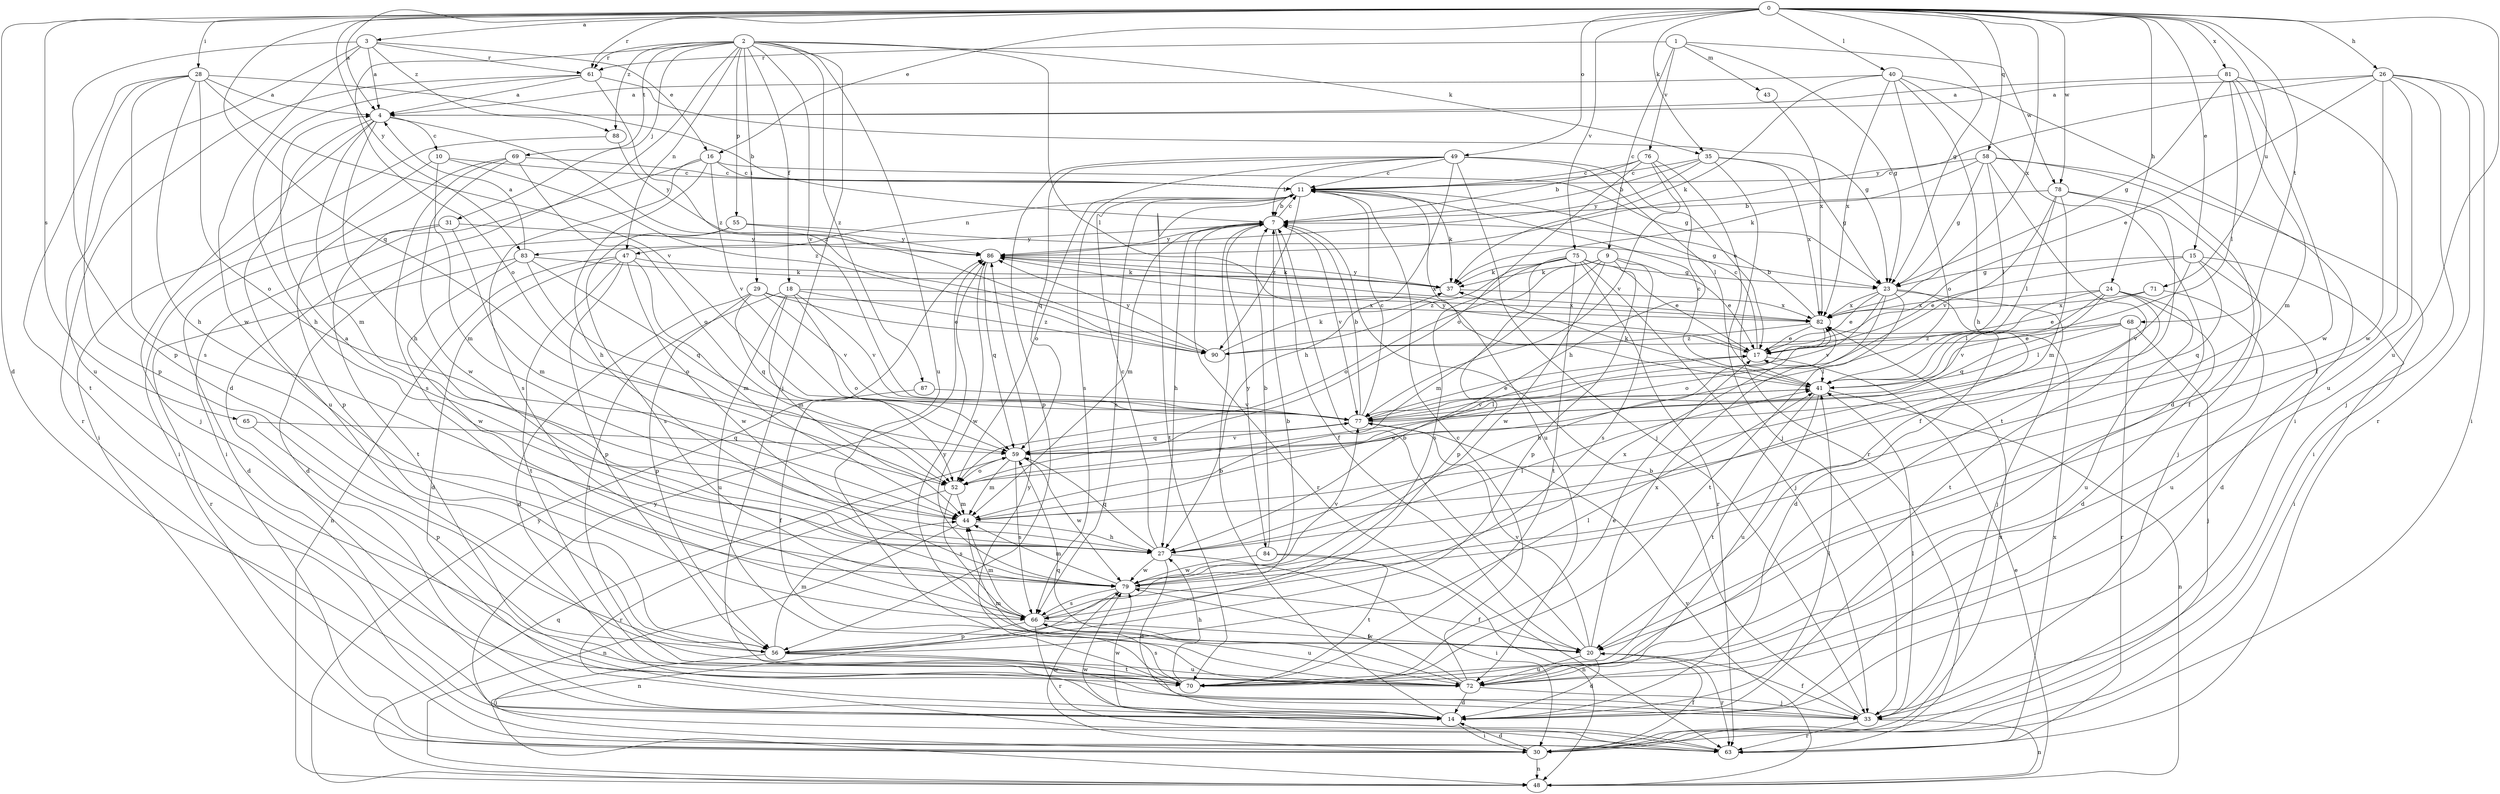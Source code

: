 strict digraph  {
0;
1;
2;
3;
4;
7;
9;
10;
11;
14;
15;
16;
17;
18;
20;
23;
24;
26;
27;
28;
29;
30;
31;
33;
35;
37;
40;
41;
43;
44;
47;
48;
49;
52;
55;
56;
58;
59;
61;
63;
65;
66;
68;
69;
70;
71;
72;
75;
76;
77;
78;
79;
81;
82;
83;
84;
86;
87;
88;
90;
0 -> 3  [label=a];
0 -> 4  [label=a];
0 -> 14  [label=d];
0 -> 15  [label=e];
0 -> 16  [label=e];
0 -> 23  [label=g];
0 -> 24  [label=h];
0 -> 26  [label=h];
0 -> 28  [label=i];
0 -> 35  [label=k];
0 -> 40  [label=l];
0 -> 49  [label=o];
0 -> 58  [label=q];
0 -> 59  [label=q];
0 -> 61  [label=r];
0 -> 65  [label=s];
0 -> 68  [label=t];
0 -> 71  [label=u];
0 -> 72  [label=u];
0 -> 75  [label=v];
0 -> 78  [label=w];
0 -> 81  [label=x];
0 -> 82  [label=x];
0 -> 83  [label=y];
1 -> 9  [label=c];
1 -> 23  [label=g];
1 -> 43  [label=m];
1 -> 61  [label=r];
1 -> 76  [label=v];
1 -> 78  [label=w];
2 -> 14  [label=d];
2 -> 18  [label=f];
2 -> 29  [label=i];
2 -> 31  [label=j];
2 -> 33  [label=j];
2 -> 35  [label=k];
2 -> 41  [label=l];
2 -> 47  [label=n];
2 -> 52  [label=o];
2 -> 55  [label=p];
2 -> 61  [label=r];
2 -> 69  [label=t];
2 -> 72  [label=u];
2 -> 77  [label=v];
2 -> 87  [label=z];
2 -> 88  [label=z];
3 -> 4  [label=a];
3 -> 16  [label=e];
3 -> 56  [label=p];
3 -> 61  [label=r];
3 -> 72  [label=u];
3 -> 79  [label=w];
3 -> 88  [label=z];
4 -> 10  [label=c];
4 -> 27  [label=h];
4 -> 33  [label=j];
4 -> 44  [label=m];
4 -> 72  [label=u];
4 -> 90  [label=z];
7 -> 11  [label=c];
7 -> 20  [label=f];
7 -> 27  [label=h];
7 -> 44  [label=m];
7 -> 63  [label=r];
7 -> 77  [label=v];
7 -> 83  [label=y];
7 -> 84  [label=y];
7 -> 86  [label=y];
9 -> 17  [label=e];
9 -> 37  [label=k];
9 -> 44  [label=m];
9 -> 52  [label=o];
9 -> 56  [label=p];
9 -> 66  [label=s];
9 -> 79  [label=w];
10 -> 11  [label=c];
10 -> 30  [label=i];
10 -> 44  [label=m];
10 -> 90  [label=z];
11 -> 7  [label=b];
11 -> 37  [label=k];
11 -> 47  [label=n];
11 -> 52  [label=o];
11 -> 66  [label=s];
11 -> 70  [label=t];
11 -> 72  [label=u];
11 -> 90  [label=z];
14 -> 7  [label=b];
14 -> 30  [label=i];
14 -> 41  [label=l];
14 -> 79  [label=w];
15 -> 14  [label=d];
15 -> 17  [label=e];
15 -> 23  [label=g];
15 -> 30  [label=i];
15 -> 59  [label=q];
15 -> 77  [label=v];
16 -> 11  [label=c];
16 -> 23  [label=g];
16 -> 27  [label=h];
16 -> 30  [label=i];
16 -> 66  [label=s];
16 -> 77  [label=v];
17 -> 11  [label=c];
17 -> 41  [label=l];
17 -> 86  [label=y];
18 -> 44  [label=m];
18 -> 52  [label=o];
18 -> 70  [label=t];
18 -> 72  [label=u];
18 -> 77  [label=v];
18 -> 82  [label=x];
18 -> 90  [label=z];
20 -> 7  [label=b];
20 -> 14  [label=d];
20 -> 63  [label=r];
20 -> 72  [label=u];
20 -> 77  [label=v];
20 -> 82  [label=x];
20 -> 86  [label=y];
23 -> 14  [label=d];
23 -> 17  [label=e];
23 -> 33  [label=j];
23 -> 52  [label=o];
23 -> 70  [label=t];
23 -> 77  [label=v];
23 -> 82  [label=x];
24 -> 14  [label=d];
24 -> 41  [label=l];
24 -> 59  [label=q];
24 -> 70  [label=t];
24 -> 72  [label=u];
24 -> 77  [label=v];
24 -> 82  [label=x];
26 -> 4  [label=a];
26 -> 17  [label=e];
26 -> 30  [label=i];
26 -> 33  [label=j];
26 -> 63  [label=r];
26 -> 72  [label=u];
26 -> 79  [label=w];
26 -> 86  [label=y];
27 -> 4  [label=a];
27 -> 11  [label=c];
27 -> 14  [label=d];
27 -> 30  [label=i];
27 -> 41  [label=l];
27 -> 59  [label=q];
27 -> 79  [label=w];
28 -> 4  [label=a];
28 -> 7  [label=b];
28 -> 27  [label=h];
28 -> 52  [label=o];
28 -> 56  [label=p];
28 -> 66  [label=s];
28 -> 70  [label=t];
28 -> 77  [label=v];
29 -> 14  [label=d];
29 -> 17  [label=e];
29 -> 56  [label=p];
29 -> 59  [label=q];
29 -> 77  [label=v];
29 -> 82  [label=x];
30 -> 14  [label=d];
30 -> 20  [label=f];
30 -> 48  [label=n];
30 -> 79  [label=w];
30 -> 82  [label=x];
31 -> 14  [label=d];
31 -> 44  [label=m];
31 -> 70  [label=t];
31 -> 86  [label=y];
33 -> 7  [label=b];
33 -> 20  [label=f];
33 -> 41  [label=l];
33 -> 48  [label=n];
33 -> 63  [label=r];
33 -> 86  [label=y];
35 -> 7  [label=b];
35 -> 11  [label=c];
35 -> 23  [label=g];
35 -> 63  [label=r];
35 -> 82  [label=x];
35 -> 86  [label=y];
37 -> 82  [label=x];
37 -> 86  [label=y];
40 -> 4  [label=a];
40 -> 14  [label=d];
40 -> 27  [label=h];
40 -> 30  [label=i];
40 -> 37  [label=k];
40 -> 52  [label=o];
40 -> 82  [label=x];
41 -> 11  [label=c];
41 -> 37  [label=k];
41 -> 48  [label=n];
41 -> 70  [label=t];
41 -> 72  [label=u];
41 -> 77  [label=v];
43 -> 82  [label=x];
44 -> 17  [label=e];
44 -> 27  [label=h];
44 -> 48  [label=n];
47 -> 14  [label=d];
47 -> 37  [label=k];
47 -> 44  [label=m];
47 -> 48  [label=n];
47 -> 56  [label=p];
47 -> 70  [label=t];
47 -> 79  [label=w];
48 -> 17  [label=e];
48 -> 59  [label=q];
48 -> 77  [label=v];
48 -> 86  [label=y];
49 -> 7  [label=b];
49 -> 11  [label=c];
49 -> 17  [label=e];
49 -> 27  [label=h];
49 -> 33  [label=j];
49 -> 41  [label=l];
49 -> 56  [label=p];
49 -> 59  [label=q];
49 -> 66  [label=s];
52 -> 44  [label=m];
52 -> 63  [label=r];
52 -> 66  [label=s];
55 -> 14  [label=d];
55 -> 23  [label=g];
55 -> 66  [label=s];
55 -> 86  [label=y];
56 -> 30  [label=i];
56 -> 41  [label=l];
56 -> 44  [label=m];
56 -> 70  [label=t];
56 -> 72  [label=u];
58 -> 11  [label=c];
58 -> 20  [label=f];
58 -> 23  [label=g];
58 -> 30  [label=i];
58 -> 37  [label=k];
58 -> 41  [label=l];
58 -> 70  [label=t];
59 -> 44  [label=m];
59 -> 52  [label=o];
59 -> 66  [label=s];
59 -> 77  [label=v];
59 -> 79  [label=w];
61 -> 4  [label=a];
61 -> 23  [label=g];
61 -> 27  [label=h];
61 -> 63  [label=r];
61 -> 90  [label=z];
63 -> 79  [label=w];
63 -> 82  [label=x];
63 -> 86  [label=y];
65 -> 56  [label=p];
65 -> 59  [label=q];
66 -> 7  [label=b];
66 -> 20  [label=f];
66 -> 44  [label=m];
66 -> 56  [label=p];
66 -> 63  [label=r];
66 -> 72  [label=u];
68 -> 17  [label=e];
68 -> 33  [label=j];
68 -> 41  [label=l];
68 -> 63  [label=r];
68 -> 90  [label=z];
69 -> 11  [label=c];
69 -> 52  [label=o];
69 -> 56  [label=p];
69 -> 66  [label=s];
69 -> 79  [label=w];
70 -> 17  [label=e];
70 -> 27  [label=h];
70 -> 44  [label=m];
70 -> 66  [label=s];
71 -> 17  [label=e];
71 -> 72  [label=u];
71 -> 82  [label=x];
72 -> 11  [label=c];
72 -> 14  [label=d];
72 -> 33  [label=j];
72 -> 59  [label=q];
72 -> 79  [label=w];
75 -> 17  [label=e];
75 -> 23  [label=g];
75 -> 33  [label=j];
75 -> 37  [label=k];
75 -> 56  [label=p];
75 -> 63  [label=r];
75 -> 66  [label=s];
75 -> 70  [label=t];
75 -> 90  [label=z];
76 -> 7  [label=b];
76 -> 11  [label=c];
76 -> 27  [label=h];
76 -> 33  [label=j];
76 -> 52  [label=o];
76 -> 77  [label=v];
77 -> 7  [label=b];
77 -> 11  [label=c];
77 -> 17  [label=e];
77 -> 41  [label=l];
77 -> 59  [label=q];
78 -> 7  [label=b];
78 -> 20  [label=f];
78 -> 33  [label=j];
78 -> 41  [label=l];
78 -> 44  [label=m];
78 -> 77  [label=v];
79 -> 20  [label=f];
79 -> 44  [label=m];
79 -> 48  [label=n];
79 -> 66  [label=s];
79 -> 77  [label=v];
79 -> 82  [label=x];
81 -> 4  [label=a];
81 -> 20  [label=f];
81 -> 23  [label=g];
81 -> 41  [label=l];
81 -> 44  [label=m];
81 -> 79  [label=w];
82 -> 7  [label=b];
82 -> 17  [label=e];
82 -> 27  [label=h];
82 -> 90  [label=z];
83 -> 4  [label=a];
83 -> 37  [label=k];
83 -> 52  [label=o];
83 -> 59  [label=q];
83 -> 63  [label=r];
83 -> 79  [label=w];
84 -> 7  [label=b];
84 -> 48  [label=n];
84 -> 70  [label=t];
84 -> 79  [label=w];
86 -> 37  [label=k];
86 -> 59  [label=q];
86 -> 79  [label=w];
86 -> 82  [label=x];
87 -> 20  [label=f];
87 -> 77  [label=v];
88 -> 30  [label=i];
88 -> 86  [label=y];
90 -> 37  [label=k];
90 -> 86  [label=y];
}
